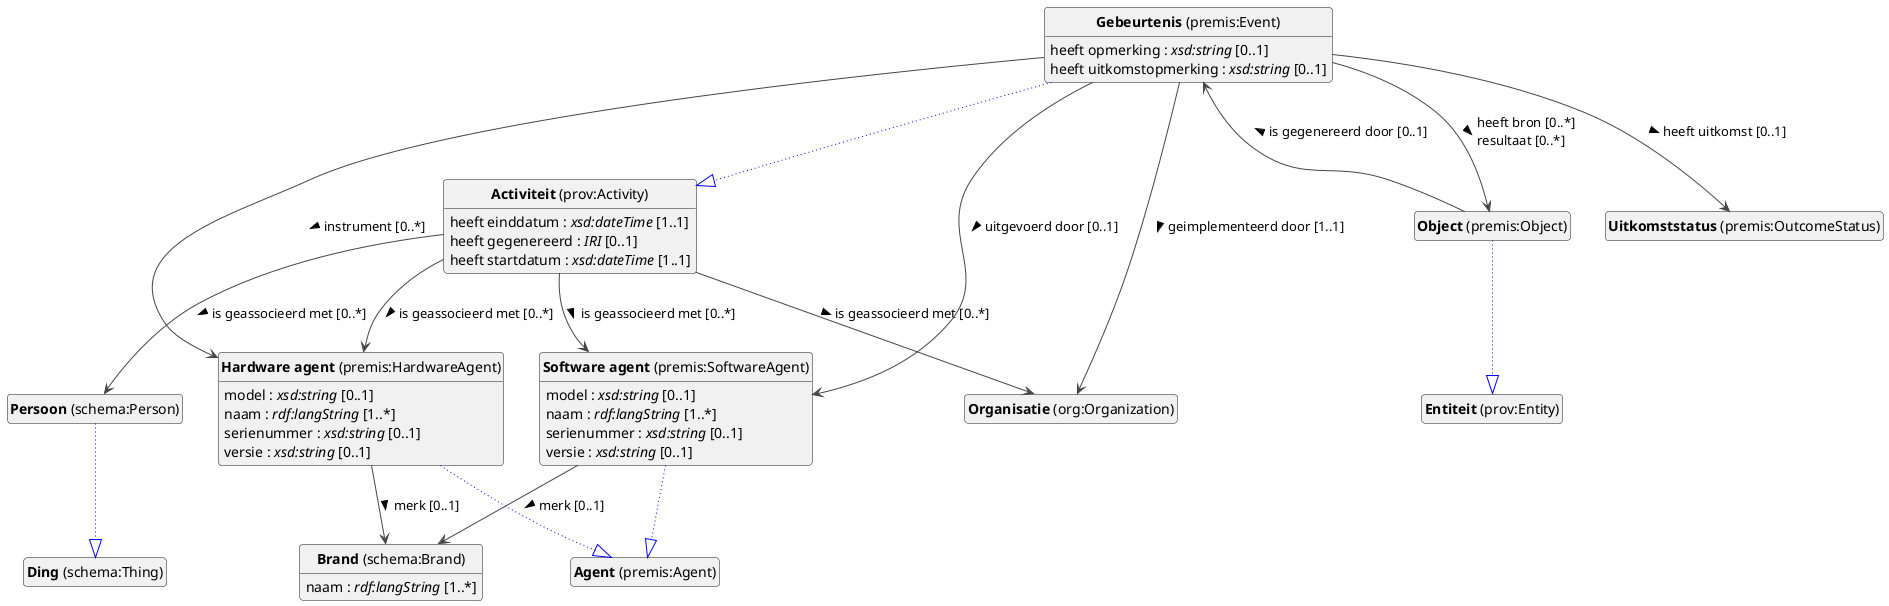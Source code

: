@startuml
!theme vibrant
skinparam classFontSize 14
!define LIGHTORANGE
skinparam componentStyle uml2
skinparam wrapMessageWidth 1000
skinparam wrapWidth 1000
' skinparam ArrowColor #Maroon
' Remove shadows
skinparam shadowing false
'skinparam linetype polyline
skinparam ArrowMessageAlignment left
top to bottom direction


class "<b>Brand</b> (schema:Brand)" as schema_Brand [[#schema%3ABrand]]
class "<b>Activiteit</b> (prov:Activity)" as prov_Activity [[#prov%3AActivity]]
class "<b>Gebeurtenis</b> (premis:Event)" as premis_Event [[#premis%3AEvent]]
class "<b>Activiteit</b> (prov:Activity)" as prov_Activity [[#prov%3AActivity]]
class "<b>Hardware agent</b> (premis:HardwareAgent)" as premis_HardwareAgent [[#premis%3AHardwareAgent]]
class "<b>Agent</b> (premis:Agent)" as premis_Agent [[#premis%3AAgent]]
class "<b>Object</b> (premis:Object)" as premis_Object [[#premis%3AObject]]
class "<b>Entiteit</b> (prov:Entity)" as prov_Entity [[#prov%3AEntity]]
class "<b>Organisatie</b> (org:Organization)" as org_Organization [[../../organizations/nl#org%3AOrganization]]
class "<b>Persoon</b> (schema:Person)" as schema_Person [[../../organizations/nl#schema%3APerson]]
class "<b>Ding</b> (schema:Thing)" as schema_Thing [[#schema%3AThing]]
class "<b>Software agent</b> (premis:SoftwareAgent)" as premis_SoftwareAgent [[#premis%3ASoftwareAgent]]
class "<b>Agent</b> (premis:Agent)" as premis_Agent [[#premis%3AAgent]]
class "<b>Uitkomststatus</b> (premis:OutcomeStatus)" as premis_OutcomeStatus [[#premis%3AOutcomeStatus]]


schema_Brand : naam : <i>rdf:langString</i> [1..*]



prov_Activity : heeft einddatum : <i>xsd:dateTime</i> [1..1]
prov_Activity : heeft gegenereerd : <i>IRI</i> [0..1]
prov_Activity : heeft startdatum : <i>xsd:dateTime</i> [1..1]

prov_Activity --> org_Organization :is geassocieerd met [0..*]  > 
prov_Activity --> premis_HardwareAgent :is geassocieerd met [0..*]  > 
prov_Activity --> premis_SoftwareAgent :is geassocieerd met [0..*]  > 
prov_Activity --> schema_Person :is geassocieerd met [0..*]  > 


premis_Event --|> prov_Activity #blue;line.dotted;text:blue

premis_Event : heeft opmerking : <i>xsd:string</i> [0..1]
premis_Event : heeft uitkomstopmerking : <i>xsd:string</i> [0..1]
premis_Event --> org_Organization :geimplementeerd door [1..1]  > 
premis_Event --> premis_HardwareAgent :instrument [0..*]  > 
premis_Event --> premis_Object :heeft bron [0..*]  \lresultaat [0..*]  > 
premis_Event --> premis_OutcomeStatus :heeft uitkomst [0..1]  > 
premis_Event --> premis_SoftwareAgent :uitgevoerd door [0..1]  > 


premis_HardwareAgent --|> premis_Agent #blue;line.dotted;text:blue

premis_HardwareAgent : model : <i>xsd:string</i> [0..1]
premis_HardwareAgent : naam : <i>rdf:langString</i> [1..*]
premis_HardwareAgent : serienummer : <i>xsd:string</i> [0..1]
premis_HardwareAgent : versie : <i>xsd:string</i> [0..1]

premis_HardwareAgent --> schema_Brand :merk [0..1]  > 


premis_Object --|> prov_Entity #blue;line.dotted;text:blue

premis_Object --> premis_Event :is gegenereerd door [0..1]  > 



schema_Person --|> schema_Thing #blue;line.dotted;text:blue


premis_SoftwareAgent --|> premis_Agent #blue;line.dotted;text:blue

premis_SoftwareAgent : model : <i>xsd:string</i> [0..1]
premis_SoftwareAgent : naam : <i>rdf:langString</i> [1..*]
premis_SoftwareAgent : serienummer : <i>xsd:string</i> [0..1]
premis_SoftwareAgent : versie : <i>xsd:string</i> [0..1]

premis_SoftwareAgent --> schema_Brand :merk [0..1]  > 





hide circle
hide methods
hide empty members
@enduml



